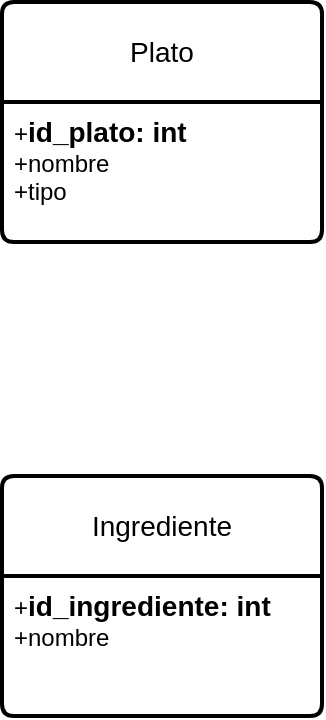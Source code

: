 <mxfile version="22.0.4" type="github">
  <diagram name="Página-1" id="PqSsCMHdxQcDdJAgpGdl">
    <mxGraphModel dx="1013" dy="1086" grid="0" gridSize="10" guides="1" tooltips="1" connect="1" arrows="1" fold="1" page="0" pageScale="1" pageWidth="827" pageHeight="1169" math="0" shadow="0">
      <root>
        <mxCell id="0" />
        <mxCell id="1" parent="0" />
        <mxCell id="uwY-2UBI9H5vYCJlG3WE-1" value="Plato" style="swimlane;childLayout=stackLayout;horizontal=1;startSize=50;horizontalStack=0;rounded=1;fontSize=14;fontStyle=0;strokeWidth=2;resizeParent=0;resizeLast=1;shadow=0;dashed=0;align=center;arcSize=4;whiteSpace=wrap;html=1;" vertex="1" parent="1">
          <mxGeometry x="-6" y="-159" width="160" height="120" as="geometry" />
        </mxCell>
        <mxCell id="uwY-2UBI9H5vYCJlG3WE-2" value="+&lt;b&gt;&lt;font style=&quot;font-size: 14px;&quot;&gt;id_plato: int&lt;/font&gt;&lt;/b&gt;&lt;br&gt;+nombre&lt;br&gt;+tipo" style="align=left;strokeColor=none;fillColor=none;spacingLeft=4;fontSize=12;verticalAlign=top;resizable=0;rotatable=0;part=1;html=1;" vertex="1" parent="uwY-2UBI9H5vYCJlG3WE-1">
          <mxGeometry y="50" width="160" height="70" as="geometry" />
        </mxCell>
        <mxCell id="uwY-2UBI9H5vYCJlG3WE-4" value="Ingrediente" style="swimlane;childLayout=stackLayout;horizontal=1;startSize=50;horizontalStack=0;rounded=1;fontSize=14;fontStyle=0;strokeWidth=2;resizeParent=0;resizeLast=1;shadow=0;dashed=0;align=center;arcSize=4;whiteSpace=wrap;html=1;" vertex="1" parent="1">
          <mxGeometry x="-6" y="78" width="160" height="120" as="geometry" />
        </mxCell>
        <mxCell id="uwY-2UBI9H5vYCJlG3WE-5" value="+&lt;b&gt;&lt;font style=&quot;font-size: 14px;&quot;&gt;id_ingrediente: int&lt;/font&gt;&lt;/b&gt;&lt;br&gt;+nombre" style="align=left;strokeColor=none;fillColor=none;spacingLeft=4;fontSize=12;verticalAlign=top;resizable=0;rotatable=0;part=1;html=1;" vertex="1" parent="uwY-2UBI9H5vYCJlG3WE-4">
          <mxGeometry y="50" width="160" height="70" as="geometry" />
        </mxCell>
      </root>
    </mxGraphModel>
  </diagram>
</mxfile>
